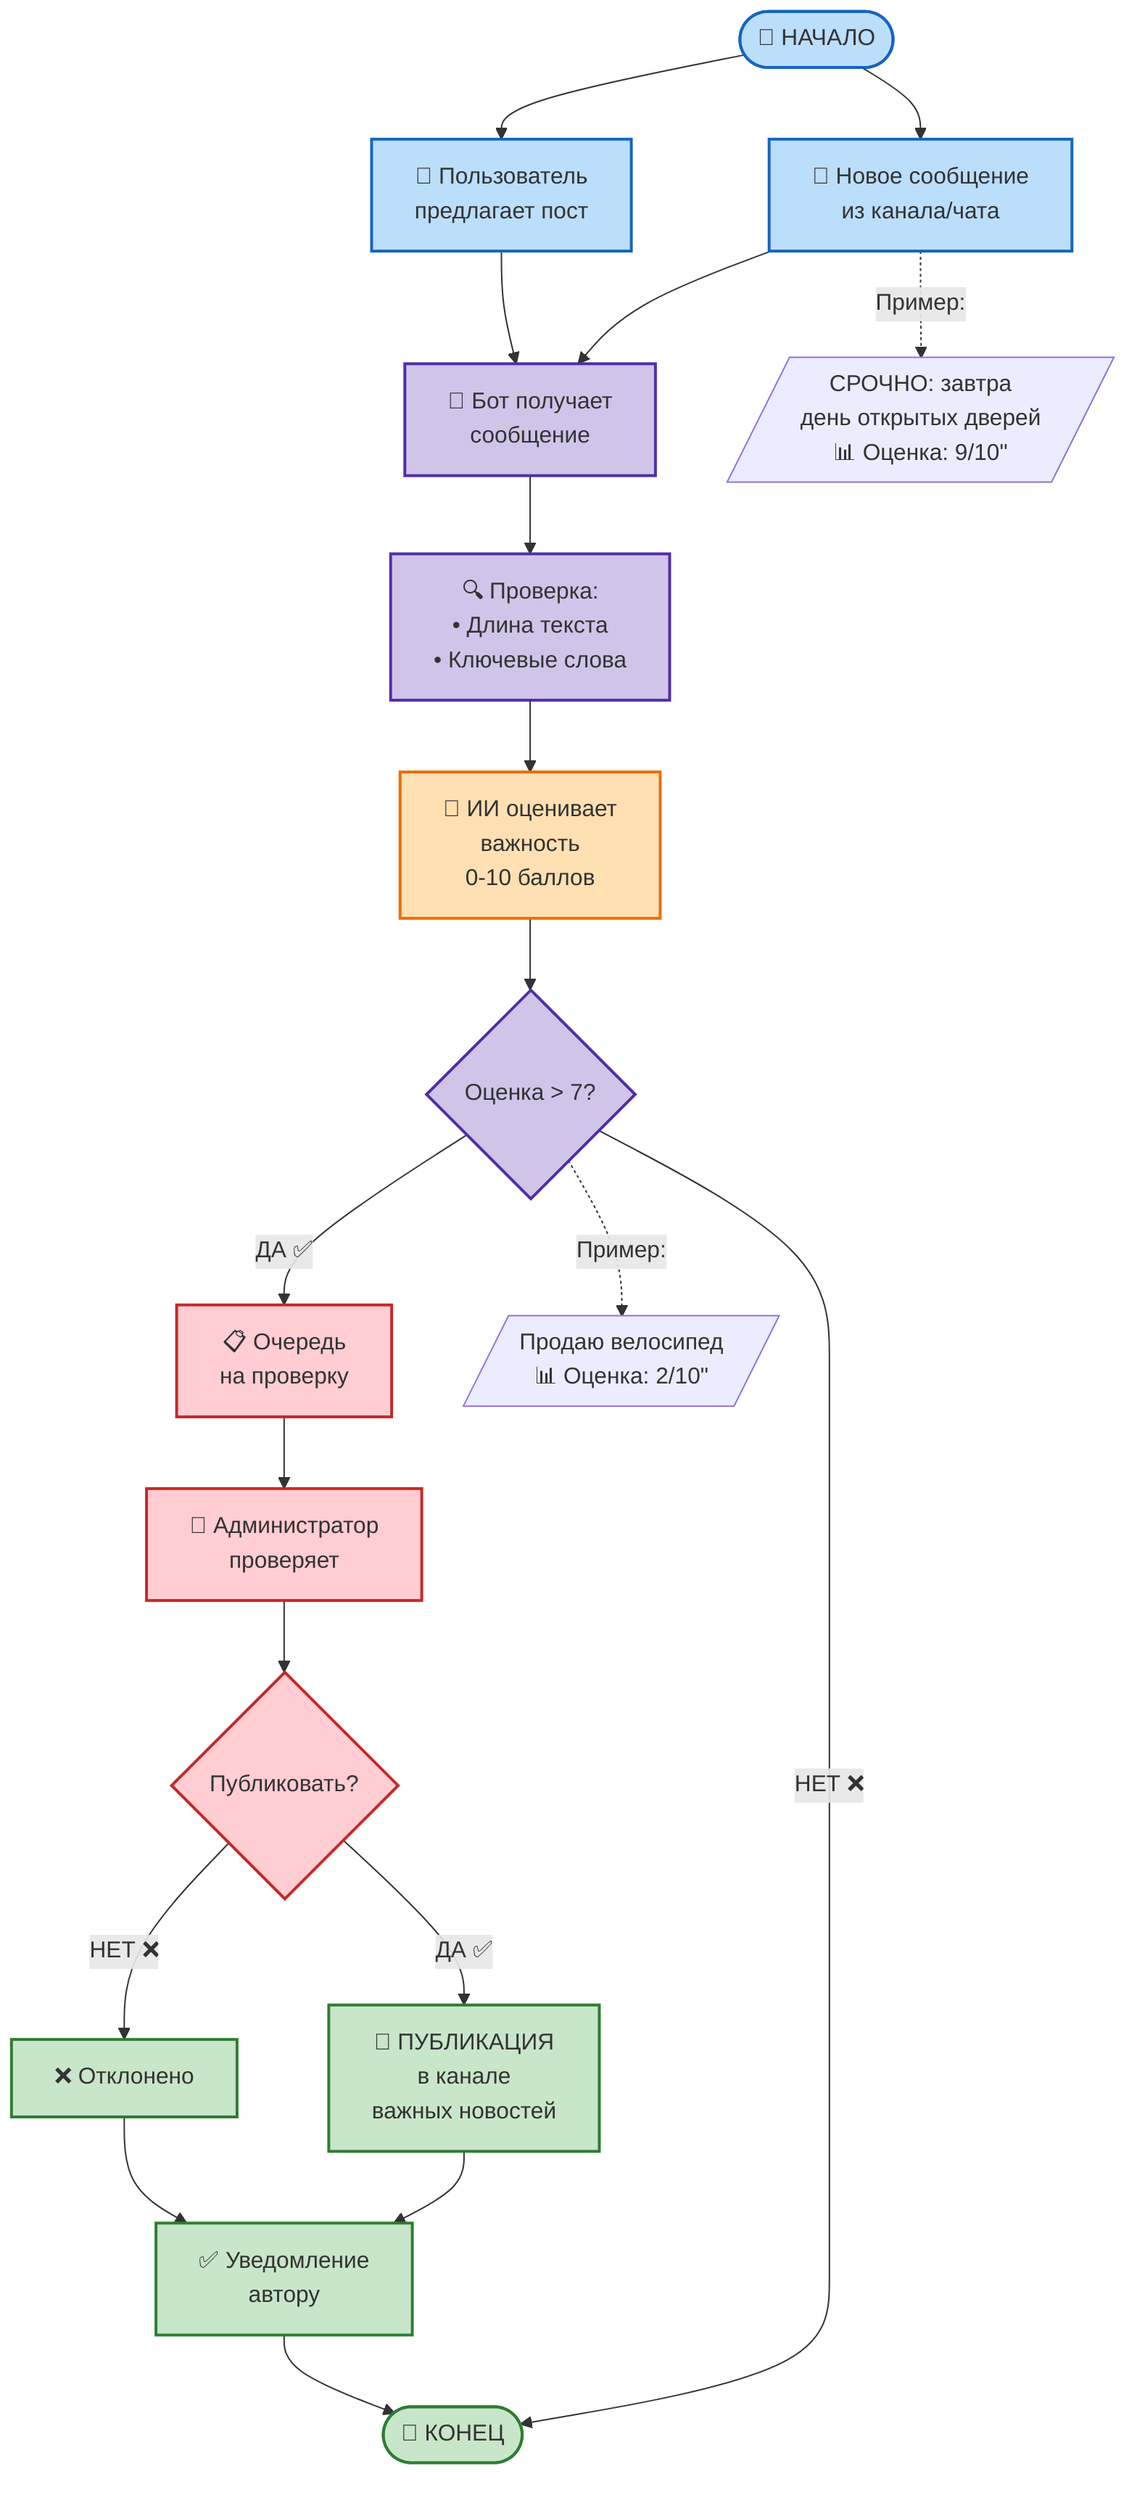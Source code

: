 graph TD
    %% Стили
    classDef input fill:#bbdefb,stroke:#1565c0,stroke-width:2px
    classDef process fill:#d1c4e9,stroke:#512da8,stroke-width:2px
    classDef ai fill:#ffe0b2,stroke:#ef6c00,stroke-width:2px
    classDef human fill:#ffcdd2,stroke:#c62828,stroke-width:2px
    classDef output fill:#c8e6c9,stroke:#2e7d32,stroke-width:2px

    %% Блоки
    Start([🚀 НАЧАЛО]):::input
    
    Input[📱 Новое сообщение<br/>из канала/чата]:::input
    UserInput[👤 Пользователь<br/>предлагает пост]:::input
    
    Bot[🤖 Бот получает<br/>сообщение]:::process
    
    Filter[🔍 Проверка:<br/>• Длина текста<br/>• Ключевые слова]:::process
    
    AI[🧠 ИИ оценивает<br/>важность<br/>0-10 баллов]:::ai
    
    Check{Оценка > 7?}:::process
    
    Queue[📋 Очередь<br/>на проверку]:::human
    
    Admin[👮 Администратор<br/>проверяет]:::human
    
    Decision{Публиковать?}:::human
    
    Publish[📢 ПУБЛИКАЦИЯ<br/>в канале<br/>важных новостей]:::output
    
    Notify[✅ Уведомление<br/>автору]:::output
    
    Reject[❌ Отклонено]:::output
    
    End([🏁 КОНЕЦ]):::output

    %% Связи
    Start --> Input
    Start --> UserInput
    
    Input --> Bot
    UserInput --> Bot
    
    Bot --> Filter
    Filter --> AI
    AI --> Check
    
    Check -->|ДА ✅| Queue
    Check -->|НЕТ ❌| End
    
    Queue --> Admin
    Admin --> Decision
    
    Decision -->|ДА ✅| Publish
    Decision -->|НЕТ ❌| Reject
    
    Publish --> Notify
    Reject --> Notify
    Notify --> End

    %% Примеры
    Input -.->|Пример:| Ex1[/"СРОЧНО: завтра<br/>день открытых дверей"<br/>📊 Оценка: 9/10"/]
    Check -.->|Пример:| Ex2[/"Продаю велосипед"<br/>📊 Оценка: 2/10"/]